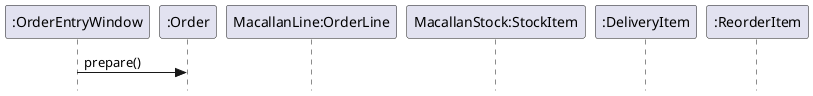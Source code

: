 @startuml
skinparam style strictuml

participant ":OrderEntryWindow" as OEW
participant ":Order" as O
participant "MacallanLine:OrderLine" as OL
participant "MacallanStock:StockItem" as SI
participant ":DeliveryItem" as DI 
participant ":ReorderItem" as RI 

OEW -> O: prepare()


@enduml